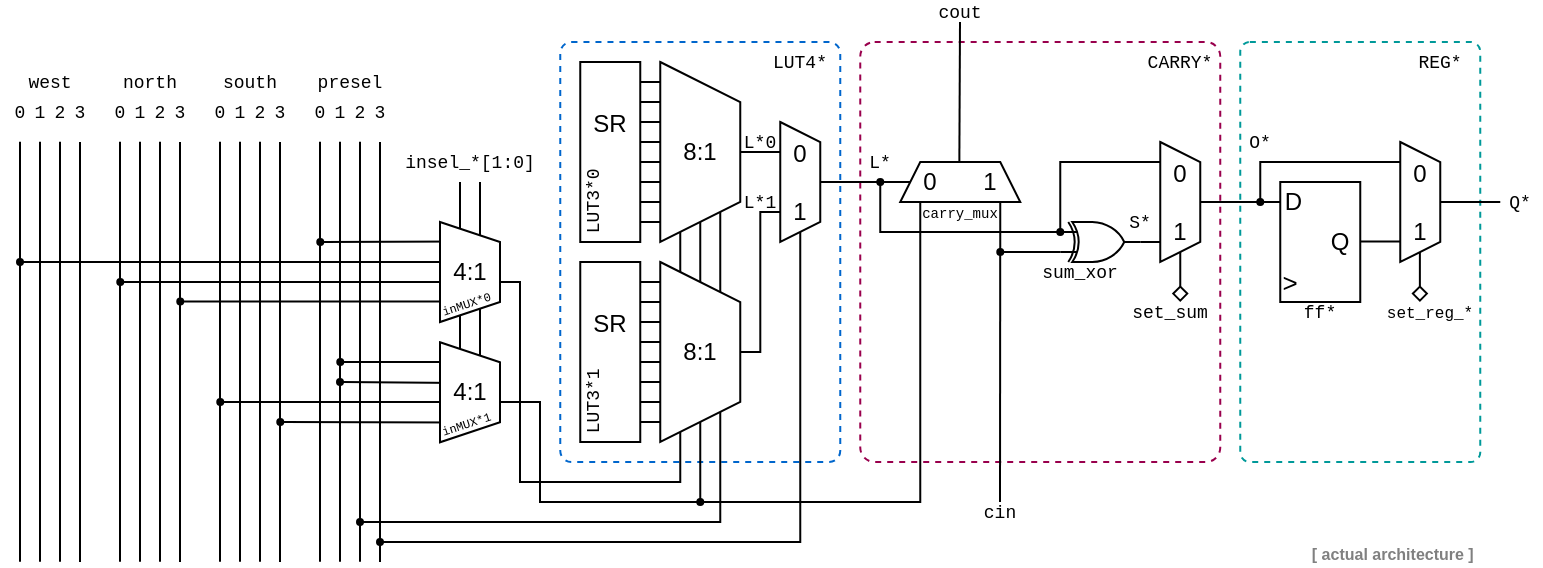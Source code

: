 <mxfile version="20.6.2" type="device"><diagram id="y6HwkB3Be5a8z1eGRL8E" name="Page-1"><mxGraphModel dx="302" dy="199" grid="1" gridSize="10" guides="1" tooltips="1" connect="1" arrows="1" fold="1" page="1" pageScale="1" pageWidth="827" pageHeight="1169" math="0" shadow="0"><root><mxCell id="0"/><mxCell id="1" parent="0"/><mxCell id="CYEzTv4vP5cO9jNGi5e9-3" value="" style="rounded=1;whiteSpace=wrap;html=1;fontFamily=Courier New;fontSize=13;dashed=1;fillColor=none;arcSize=4;fontColor=#333333;strokeColor=#99004D;" parent="1" vertex="1"><mxGeometry x="470.13" y="40" width="180" height="210" as="geometry"/></mxCell><mxCell id="CYEzTv4vP5cO9jNGi5e9-99" value="" style="endArrow=none;html=1;rounded=0;" parent="1" edge="1"><mxGeometry width="50" height="50" relative="1" as="geometry"><mxPoint x="520" y="30" as="sourcePoint"/><mxPoint x="519.63" y="110" as="targetPoint"/><Array as="points"/></mxGeometry></mxCell><mxCell id="CYEzTv4vP5cO9jNGi5e9-1" value="" style="rounded=1;whiteSpace=wrap;html=1;fontFamily=Courier New;fontSize=13;dashed=1;fillColor=none;arcSize=4;fontColor=#333333;strokeColor=#009999;" parent="1" vertex="1"><mxGeometry x="660.13" y="40" width="120" height="210" as="geometry"/></mxCell><mxCell id="CYEzTv4vP5cO9jNGi5e9-2" value="" style="rounded=1;whiteSpace=wrap;html=1;fontFamily=Courier New;fontSize=13;dashed=1;fillColor=none;arcSize=4;fontColor=#333333;strokeColor=#0066CC;" parent="1" vertex="1"><mxGeometry x="320.13" y="40" width="140" height="210" as="geometry"/></mxCell><mxCell id="CYEzTv4vP5cO9jNGi5e9-4" value="" style="endArrow=none;html=1;rounded=0;" parent="1" edge="1"><mxGeometry width="50" height="50" relative="1" as="geometry"><mxPoint x="310.13" y="290" as="sourcePoint"/><mxPoint x="440.13" y="120" as="targetPoint"/><Array as="points"><mxPoint x="440.13" y="290"/></Array></mxGeometry></mxCell><mxCell id="CYEzTv4vP5cO9jNGi5e9-5" value="" style="verticalLabelPosition=bottom;shadow=0;dashed=0;align=center;html=1;verticalAlign=top;shape=mxgraph.electrical.logic_gates.logic_gate;operation=xor;" parent="1" vertex="1"><mxGeometry x="570.13" y="130" width="40" height="20" as="geometry"/></mxCell><mxCell id="CYEzTv4vP5cO9jNGi5e9-6" value="SR&lt;br&gt;&lt;br&gt;&amp;nbsp;" style="rounded=0;whiteSpace=wrap;html=1;" parent="1" vertex="1"><mxGeometry x="330.13" y="50" width="30" height="90" as="geometry"/></mxCell><mxCell id="CYEzTv4vP5cO9jNGi5e9-7" value="" style="endArrow=none;html=1;rounded=0;" parent="1" edge="1"><mxGeometry width="50" height="50" relative="1" as="geometry"><mxPoint x="360.13" y="60" as="sourcePoint"/><mxPoint x="370.13" y="60" as="targetPoint"/></mxGeometry></mxCell><mxCell id="CYEzTv4vP5cO9jNGi5e9-8" value="" style="endArrow=none;html=1;rounded=0;" parent="1" edge="1"><mxGeometry width="50" height="50" relative="1" as="geometry"><mxPoint x="360.13" y="70" as="sourcePoint"/><mxPoint x="370.13" y="70" as="targetPoint"/></mxGeometry></mxCell><mxCell id="CYEzTv4vP5cO9jNGi5e9-9" value="" style="endArrow=none;html=1;rounded=0;" parent="1" edge="1"><mxGeometry width="50" height="50" relative="1" as="geometry"><mxPoint x="360.13" y="80" as="sourcePoint"/><mxPoint x="370.13" y="80" as="targetPoint"/></mxGeometry></mxCell><mxCell id="CYEzTv4vP5cO9jNGi5e9-10" value="" style="endArrow=none;html=1;rounded=0;" parent="1" edge="1"><mxGeometry width="50" height="50" relative="1" as="geometry"><mxPoint x="360.13" y="90" as="sourcePoint"/><mxPoint x="370.13" y="90" as="targetPoint"/></mxGeometry></mxCell><mxCell id="CYEzTv4vP5cO9jNGi5e9-11" value="" style="endArrow=none;html=1;rounded=0;" parent="1" edge="1"><mxGeometry width="50" height="50" relative="1" as="geometry"><mxPoint x="360.13" y="60" as="sourcePoint"/><mxPoint x="370.13" y="60" as="targetPoint"/><Array as="points"><mxPoint x="370.13" y="60"/></Array></mxGeometry></mxCell><mxCell id="CYEzTv4vP5cO9jNGi5e9-12" value="" style="endArrow=none;html=1;rounded=0;" parent="1" edge="1"><mxGeometry width="50" height="50" relative="1" as="geometry"><mxPoint x="360.13" y="100" as="sourcePoint"/><mxPoint x="370.13" y="100" as="targetPoint"/></mxGeometry></mxCell><mxCell id="CYEzTv4vP5cO9jNGi5e9-13" value="" style="endArrow=none;html=1;rounded=0;" parent="1" edge="1"><mxGeometry width="50" height="50" relative="1" as="geometry"><mxPoint x="360.13" y="110" as="sourcePoint"/><mxPoint x="370.13" y="110" as="targetPoint"/></mxGeometry></mxCell><mxCell id="CYEzTv4vP5cO9jNGi5e9-14" value="" style="endArrow=none;html=1;rounded=0;" parent="1" edge="1"><mxGeometry width="50" height="50" relative="1" as="geometry"><mxPoint x="360.13" y="120" as="sourcePoint"/><mxPoint x="370.13" y="120" as="targetPoint"/></mxGeometry></mxCell><mxCell id="CYEzTv4vP5cO9jNGi5e9-15" value="" style="endArrow=none;html=1;rounded=0;" parent="1" edge="1"><mxGeometry width="50" height="50" relative="1" as="geometry"><mxPoint x="360.13" y="130" as="sourcePoint"/><mxPoint x="370.13" y="130" as="targetPoint"/></mxGeometry></mxCell><mxCell id="CYEzTv4vP5cO9jNGi5e9-16" value="" style="endArrow=none;html=1;rounded=0;" parent="1" edge="1"><mxGeometry width="50" height="50" relative="1" as="geometry"><mxPoint x="360.13" y="100" as="sourcePoint"/><mxPoint x="370.13" y="100" as="targetPoint"/><Array as="points"><mxPoint x="370.13" y="100"/></Array></mxGeometry></mxCell><mxCell id="CYEzTv4vP5cO9jNGi5e9-17" value="" style="endArrow=none;html=1;rounded=0;" parent="1" edge="1"><mxGeometry width="50" height="50" relative="1" as="geometry"><mxPoint x="750.13" y="120" as="sourcePoint"/><mxPoint x="790.13" y="120" as="targetPoint"/><Array as="points"/></mxGeometry></mxCell><mxCell id="CYEzTv4vP5cO9jNGi5e9-18" value="" style="endArrow=none;html=1;rounded=0;" parent="1" edge="1"><mxGeometry width="50" height="50" relative="1" as="geometry"><mxPoint x="310.13" y="260" as="sourcePoint"/><mxPoint x="380.13" y="110" as="targetPoint"/><Array as="points"><mxPoint x="380.13" y="260"/></Array></mxGeometry></mxCell><mxCell id="CYEzTv4vP5cO9jNGi5e9-19" value="" style="endArrow=none;html=1;rounded=0;" parent="1" edge="1"><mxGeometry width="50" height="50" relative="1" as="geometry"><mxPoint x="310.13" y="270" as="sourcePoint"/><mxPoint x="390.13" y="110" as="targetPoint"/><Array as="points"><mxPoint x="390.13" y="270"/></Array></mxGeometry></mxCell><mxCell id="CYEzTv4vP5cO9jNGi5e9-20" value="" style="endArrow=none;html=1;rounded=0;" parent="1" edge="1"><mxGeometry width="50" height="50" relative="1" as="geometry"><mxPoint x="310.13" y="280" as="sourcePoint"/><mxPoint x="400.13" y="110" as="targetPoint"/><Array as="points"><mxPoint x="400.13" y="280"/></Array></mxGeometry></mxCell><mxCell id="CYEzTv4vP5cO9jNGi5e9-21" style="edgeStyle=orthogonalEdgeStyle;rounded=0;orthogonalLoop=1;jettySize=auto;html=1;exitX=0.5;exitY=0;exitDx=0;exitDy=0;entryX=0.25;entryY=1;entryDx=0;entryDy=0;fontSize=9;endArrow=none;endFill=0;" parent="1" source="CYEzTv4vP5cO9jNGi5e9-22" target="CYEzTv4vP5cO9jNGi5e9-37" edge="1"><mxGeometry relative="1" as="geometry"/></mxCell><mxCell id="CYEzTv4vP5cO9jNGi5e9-22" value="8:1" style="shape=trapezoid;perimeter=trapezoidPerimeter;whiteSpace=wrap;html=1;fixedSize=1;direction=south;size=20;" parent="1" vertex="1"><mxGeometry x="370.13" y="50" width="40" height="90" as="geometry"/></mxCell><mxCell id="CYEzTv4vP5cO9jNGi5e9-23" value="SR&lt;br&gt;&lt;br&gt;&amp;nbsp;" style="rounded=0;whiteSpace=wrap;html=1;" parent="1" vertex="1"><mxGeometry x="330.13" y="150" width="30" height="90" as="geometry"/></mxCell><mxCell id="CYEzTv4vP5cO9jNGi5e9-24" value="" style="endArrow=none;html=1;rounded=0;" parent="1" edge="1"><mxGeometry width="50" height="50" relative="1" as="geometry"><mxPoint x="360.13" y="160" as="sourcePoint"/><mxPoint x="370.13" y="160" as="targetPoint"/></mxGeometry></mxCell><mxCell id="CYEzTv4vP5cO9jNGi5e9-25" value="" style="endArrow=none;html=1;rounded=0;" parent="1" edge="1"><mxGeometry width="50" height="50" relative="1" as="geometry"><mxPoint x="360.13" y="170" as="sourcePoint"/><mxPoint x="370.13" y="170" as="targetPoint"/></mxGeometry></mxCell><mxCell id="CYEzTv4vP5cO9jNGi5e9-26" value="" style="endArrow=none;html=1;rounded=0;" parent="1" edge="1"><mxGeometry width="50" height="50" relative="1" as="geometry"><mxPoint x="360.13" y="180" as="sourcePoint"/><mxPoint x="370.13" y="180" as="targetPoint"/></mxGeometry></mxCell><mxCell id="CYEzTv4vP5cO9jNGi5e9-27" value="" style="endArrow=none;html=1;rounded=0;" parent="1" edge="1"><mxGeometry width="50" height="50" relative="1" as="geometry"><mxPoint x="360.13" y="190" as="sourcePoint"/><mxPoint x="370.13" y="190" as="targetPoint"/></mxGeometry></mxCell><mxCell id="CYEzTv4vP5cO9jNGi5e9-28" value="" style="endArrow=none;html=1;rounded=0;" parent="1" edge="1"><mxGeometry width="50" height="50" relative="1" as="geometry"><mxPoint x="360.13" y="160" as="sourcePoint"/><mxPoint x="370.13" y="160" as="targetPoint"/><Array as="points"><mxPoint x="370.13" y="160"/></Array></mxGeometry></mxCell><mxCell id="CYEzTv4vP5cO9jNGi5e9-29" value="" style="endArrow=none;html=1;rounded=0;" parent="1" edge="1"><mxGeometry width="50" height="50" relative="1" as="geometry"><mxPoint x="360.13" y="200" as="sourcePoint"/><mxPoint x="370.13" y="200" as="targetPoint"/></mxGeometry></mxCell><mxCell id="CYEzTv4vP5cO9jNGi5e9-30" value="" style="endArrow=none;html=1;rounded=0;" parent="1" edge="1"><mxGeometry width="50" height="50" relative="1" as="geometry"><mxPoint x="360.13" y="210" as="sourcePoint"/><mxPoint x="370.13" y="210" as="targetPoint"/></mxGeometry></mxCell><mxCell id="CYEzTv4vP5cO9jNGi5e9-31" value="" style="endArrow=none;html=1;rounded=0;" parent="1" edge="1"><mxGeometry width="50" height="50" relative="1" as="geometry"><mxPoint x="360.13" y="220" as="sourcePoint"/><mxPoint x="370.13" y="220" as="targetPoint"/></mxGeometry></mxCell><mxCell id="CYEzTv4vP5cO9jNGi5e9-32" value="" style="endArrow=none;html=1;rounded=0;" parent="1" edge="1"><mxGeometry width="50" height="50" relative="1" as="geometry"><mxPoint x="360.13" y="230" as="sourcePoint"/><mxPoint x="370.13" y="230" as="targetPoint"/></mxGeometry></mxCell><mxCell id="CYEzTv4vP5cO9jNGi5e9-33" value="" style="endArrow=none;html=1;rounded=0;" parent="1" edge="1"><mxGeometry width="50" height="50" relative="1" as="geometry"><mxPoint x="360.13" y="200" as="sourcePoint"/><mxPoint x="370.13" y="200" as="targetPoint"/><Array as="points"><mxPoint x="370.13" y="200"/></Array></mxGeometry></mxCell><mxCell id="CYEzTv4vP5cO9jNGi5e9-34" style="edgeStyle=orthogonalEdgeStyle;rounded=0;orthogonalLoop=1;jettySize=auto;html=1;exitX=0.5;exitY=0;exitDx=0;exitDy=0;entryX=0.75;entryY=1;entryDx=0;entryDy=0;fontSize=9;endArrow=none;endFill=0;" parent="1" source="CYEzTv4vP5cO9jNGi5e9-35" target="CYEzTv4vP5cO9jNGi5e9-37" edge="1"><mxGeometry relative="1" as="geometry"><Array as="points"><mxPoint x="420.13" y="195"/><mxPoint x="420.13" y="125"/></Array></mxGeometry></mxCell><mxCell id="CYEzTv4vP5cO9jNGi5e9-35" value="8:1" style="shape=trapezoid;perimeter=trapezoidPerimeter;whiteSpace=wrap;html=1;fixedSize=1;direction=south;size=20;" parent="1" vertex="1"><mxGeometry x="370.13" y="150" width="40" height="90" as="geometry"/></mxCell><mxCell id="CYEzTv4vP5cO9jNGi5e9-36" style="edgeStyle=orthogonalEdgeStyle;rounded=0;orthogonalLoop=1;jettySize=auto;html=1;exitX=0.5;exitY=0;exitDx=0;exitDy=0;entryX=0;entryY=0.5;entryDx=0;entryDy=0;fontSize=9;startArrow=none;startFill=0;endArrow=none;endFill=0;startSize=3;endSize=4;" parent="1" source="CYEzTv4vP5cO9jNGi5e9-37" target="CYEzTv4vP5cO9jNGi5e9-40" edge="1"><mxGeometry relative="1" as="geometry"/></mxCell><mxCell id="CYEzTv4vP5cO9jNGi5e9-37" value="0&lt;br&gt;&lt;br&gt;1" style="shape=trapezoid;perimeter=trapezoidPerimeter;whiteSpace=wrap;html=1;fixedSize=1;size=10;direction=south;" parent="1" vertex="1"><mxGeometry x="430.13" y="80" width="20" height="60" as="geometry"/></mxCell><mxCell id="CYEzTv4vP5cO9jNGi5e9-39" value="" style="endArrow=none;html=1;rounded=0;startArrow=oval;startFill=1;endSize=4;startSize=3;" parent="1" edge="1"><mxGeometry width="50" height="50" relative="1" as="geometry"><mxPoint x="390.13" y="270" as="sourcePoint"/><mxPoint x="500.13" y="110" as="targetPoint"/><Array as="points"><mxPoint x="500.13" y="270"/></Array></mxGeometry></mxCell><mxCell id="CYEzTv4vP5cO9jNGi5e9-40" value="0&amp;nbsp; &amp;nbsp; &amp;nbsp; &amp;nbsp;1" style="shape=trapezoid;perimeter=trapezoidPerimeter;whiteSpace=wrap;html=1;fixedSize=1;size=10;" parent="1" vertex="1"><mxGeometry x="490.13" y="100" width="60" height="20" as="geometry"/></mxCell><mxCell id="CYEzTv4vP5cO9jNGi5e9-41" value="" style="endArrow=none;html=1;rounded=0;" parent="1" edge="1"><mxGeometry width="50" height="50" relative="1" as="geometry"><mxPoint x="540.13" y="120" as="sourcePoint"/><mxPoint x="540" y="270" as="targetPoint"/><Array as="points"/></mxGeometry></mxCell><mxCell id="CYEzTv4vP5cO9jNGi5e9-42" value="" style="endArrow=oval;html=1;rounded=0;exitX=0;exitY=0.75;exitDx=0;exitDy=0;exitPerimeter=0;endFill=1;endSize=3;startSize=3;" parent="1" source="CYEzTv4vP5cO9jNGi5e9-5" edge="1"><mxGeometry width="50" height="50" relative="1" as="geometry"><mxPoint x="570.13" y="160" as="sourcePoint"/><mxPoint x="540.13" y="145" as="targetPoint"/><Array as="points"/></mxGeometry></mxCell><mxCell id="CYEzTv4vP5cO9jNGi5e9-43" value="" style="endArrow=oval;html=1;rounded=0;exitX=0;exitY=0.25;exitDx=0;exitDy=0;exitPerimeter=0;endFill=1;endSize=3;startSize=3;" parent="1" source="CYEzTv4vP5cO9jNGi5e9-5" edge="1"><mxGeometry width="50" height="50" relative="1" as="geometry"><mxPoint x="503.13" y="150" as="sourcePoint"/><mxPoint x="480.13" y="110" as="targetPoint"/><Array as="points"><mxPoint x="480.13" y="135"/></Array></mxGeometry></mxCell><mxCell id="CYEzTv4vP5cO9jNGi5e9-44" style="edgeStyle=orthogonalEdgeStyle;rounded=0;orthogonalLoop=1;jettySize=auto;html=1;exitX=0.5;exitY=0;exitDx=0;exitDy=0;entryX=0;entryY=0.5;entryDx=0;entryDy=0;fontSize=13;startArrow=none;startFill=0;endArrow=none;endFill=0;startSize=3;endSize=3;" parent="1" source="CYEzTv4vP5cO9jNGi5e9-55" target="CYEzTv4vP5cO9jNGi5e9-49" edge="1"><mxGeometry relative="1" as="geometry"/></mxCell><mxCell id="CYEzTv4vP5cO9jNGi5e9-45" value="" style="endArrow=none;html=1;rounded=0;" parent="1" edge="1"><mxGeometry width="50" height="50" relative="1" as="geometry"><mxPoint x="610.13" y="140" as="sourcePoint"/><mxPoint x="630.13" y="140" as="targetPoint"/><Array as="points"/></mxGeometry></mxCell><mxCell id="CYEzTv4vP5cO9jNGi5e9-46" value="" style="endArrow=oval;html=1;rounded=0;endFill=1;endSize=3;startSize=3;entryX=0;entryY=0.25;entryDx=0;entryDy=0;entryPerimeter=0;" parent="1" target="CYEzTv4vP5cO9jNGi5e9-5" edge="1"><mxGeometry width="50" height="50" relative="1" as="geometry"><mxPoint x="630.13" y="100" as="sourcePoint"/><mxPoint x="550.13" y="155" as="targetPoint"/><Array as="points"><mxPoint x="570.13" y="100"/></Array></mxGeometry></mxCell><mxCell id="CYEzTv4vP5cO9jNGi5e9-47" value="" style="group" parent="1" vertex="1" connectable="0"><mxGeometry x="680.13" y="110" width="40" height="60" as="geometry"/></mxCell><mxCell id="CYEzTv4vP5cO9jNGi5e9-48" value="" style="rounded=0;whiteSpace=wrap;html=1;fontSize=9;" parent="CYEzTv4vP5cO9jNGi5e9-47" vertex="1"><mxGeometry width="40" height="60" as="geometry"/></mxCell><mxCell id="CYEzTv4vP5cO9jNGi5e9-49" value="&lt;font style=&quot;font-size: 12px;&quot;&gt;&amp;nbsp;D&lt;/font&gt;" style="text;html=1;strokeColor=none;fillColor=none;align=center;verticalAlign=middle;whiteSpace=wrap;rounded=0;fontSize=9;" parent="CYEzTv4vP5cO9jNGi5e9-47" vertex="1"><mxGeometry width="10" height="20" as="geometry"/></mxCell><mxCell id="CYEzTv4vP5cO9jNGi5e9-50" value="&lt;font style=&quot;font-size: 12px;&quot;&gt;Q&amp;nbsp;&lt;/font&gt;" style="text;html=1;strokeColor=none;fillColor=none;align=right;verticalAlign=middle;whiteSpace=wrap;rounded=0;fontSize=9;" parent="CYEzTv4vP5cO9jNGi5e9-47" vertex="1"><mxGeometry x="30" y="20" width="10" height="20" as="geometry"/></mxCell><mxCell id="CYEzTv4vP5cO9jNGi5e9-51" value="&lt;font style=&quot;font-size: 13px;&quot;&gt;&amp;gt;&lt;/font&gt;" style="text;html=1;strokeColor=none;fillColor=none;align=center;verticalAlign=middle;whiteSpace=wrap;rounded=0;fontSize=9;" parent="CYEzTv4vP5cO9jNGi5e9-47" vertex="1"><mxGeometry y="40" width="10" height="20" as="geometry"/></mxCell><mxCell id="CYEzTv4vP5cO9jNGi5e9-52" value="" style="endArrow=oval;html=1;rounded=0;endFill=1;endSize=3;startSize=3;entryX=0;entryY=0.25;entryDx=0;entryDy=0;entryPerimeter=0;" parent="1" edge="1"><mxGeometry width="50" height="50" relative="1" as="geometry"><mxPoint x="740.13" y="100" as="sourcePoint"/><mxPoint x="670.13" y="120" as="targetPoint"/><Array as="points"><mxPoint x="670.13" y="100"/></Array></mxGeometry></mxCell><mxCell id="CYEzTv4vP5cO9jNGi5e9-53" value="" style="endArrow=none;html=1;rounded=0;endFill=0;endSize=3;startSize=3;" parent="1" edge="1"><mxGeometry width="50" height="50" relative="1" as="geometry"><mxPoint x="740.13" y="139.76" as="sourcePoint"/><mxPoint x="720.13" y="139.76" as="targetPoint"/><Array as="points"/></mxGeometry></mxCell><mxCell id="CYEzTv4vP5cO9jNGi5e9-54" value="0&lt;br&gt;&lt;br&gt;1" style="shape=trapezoid;perimeter=trapezoidPerimeter;whiteSpace=wrap;html=1;fixedSize=1;size=10;direction=south;" parent="1" vertex="1"><mxGeometry x="740.13" y="90" width="20" height="60" as="geometry"/></mxCell><mxCell id="CYEzTv4vP5cO9jNGi5e9-55" value="0&lt;br&gt;&lt;br&gt;1" style="shape=trapezoid;perimeter=trapezoidPerimeter;whiteSpace=wrap;html=1;fixedSize=1;size=10;direction=south;" parent="1" vertex="1"><mxGeometry x="620.13" y="90" width="20" height="60" as="geometry"/></mxCell><mxCell id="CYEzTv4vP5cO9jNGi5e9-56" value="&lt;font face=&quot;Courier New&quot;&gt;Q*&lt;/font&gt;" style="text;html=1;strokeColor=none;fillColor=none;align=center;verticalAlign=middle;whiteSpace=wrap;rounded=0;fontSize=9;" parent="1" vertex="1"><mxGeometry x="790.13" y="110" width="20" height="20" as="geometry"/></mxCell><mxCell id="CYEzTv4vP5cO9jNGi5e9-60" value="&lt;font face=&quot;Courier New&quot;&gt;cin&lt;/font&gt;" style="text;html=1;strokeColor=none;fillColor=none;align=center;verticalAlign=middle;whiteSpace=wrap;rounded=0;fontSize=9;" parent="1" vertex="1"><mxGeometry x="530.13" y="270" width="20" height="10" as="geometry"/></mxCell><mxCell id="CYEzTv4vP5cO9jNGi5e9-61" value="" style="endArrow=diamond;html=1;rounded=0;endFill=0;endSize=6;startSize=3;exitX=1;exitY=0.5;exitDx=0;exitDy=0;" parent="1" source="CYEzTv4vP5cO9jNGi5e9-55" edge="1"><mxGeometry width="50" height="50" relative="1" as="geometry"><mxPoint x="640.13" y="215" as="sourcePoint"/><mxPoint x="630.13" y="170" as="targetPoint"/><Array as="points"/></mxGeometry></mxCell><mxCell id="CYEzTv4vP5cO9jNGi5e9-62" value="" style="endArrow=diamond;html=1;rounded=0;endFill=0;endSize=6;startSize=3;exitX=1;exitY=0.5;exitDx=0;exitDy=0;" parent="1" edge="1"><mxGeometry width="50" height="50" relative="1" as="geometry"><mxPoint x="749.94" y="145" as="sourcePoint"/><mxPoint x="749.94" y="170" as="targetPoint"/><Array as="points"><mxPoint x="749.94" y="170"/></Array></mxGeometry></mxCell><mxCell id="CYEzTv4vP5cO9jNGi5e9-63" value="&lt;font style=&quot;font-size: 8px;&quot; face=&quot;Courier New&quot;&gt;set_reg_*&lt;/font&gt;" style="text;html=1;strokeColor=none;fillColor=none;align=center;verticalAlign=middle;whiteSpace=wrap;rounded=0;fontSize=9;" parent="1" vertex="1"><mxGeometry x="730.13" y="170" width="50" height="10" as="geometry"/></mxCell><mxCell id="CYEzTv4vP5cO9jNGi5e9-64" value="&lt;font face=&quot;Courier New&quot;&gt;LUT4*&lt;/font&gt;" style="text;html=1;strokeColor=none;fillColor=none;align=center;verticalAlign=middle;whiteSpace=wrap;rounded=0;fontSize=9;" parent="1" vertex="1"><mxGeometry x="420.13" y="40" width="40" height="20" as="geometry"/></mxCell><mxCell id="CYEzTv4vP5cO9jNGi5e9-65" value="&lt;font face=&quot;Courier New&quot;&gt;CARRY*&lt;/font&gt;" style="text;html=1;strokeColor=none;fillColor=none;align=center;verticalAlign=middle;whiteSpace=wrap;rounded=0;fontSize=9;" parent="1" vertex="1"><mxGeometry x="610.13" y="40" width="40" height="20" as="geometry"/></mxCell><mxCell id="CYEzTv4vP5cO9jNGi5e9-66" value="&lt;font face=&quot;Courier New&quot;&gt;REG*&lt;/font&gt;" style="text;html=1;strokeColor=none;fillColor=none;align=center;verticalAlign=middle;whiteSpace=wrap;rounded=0;fontSize=9;" parent="1" vertex="1"><mxGeometry x="740.13" y="40" width="40" height="20" as="geometry"/></mxCell><mxCell id="CYEzTv4vP5cO9jNGi5e9-67" value="&lt;font style=&quot;font-size: 7px;&quot; face=&quot;Courier New&quot;&gt;carry_mux&lt;/font&gt;" style="text;html=1;strokeColor=none;fillColor=none;align=center;verticalAlign=middle;whiteSpace=wrap;rounded=0;fontSize=9;" parent="1" vertex="1"><mxGeometry x="500.13" y="120" width="40" height="10" as="geometry"/></mxCell><mxCell id="CYEzTv4vP5cO9jNGi5e9-68" value="&lt;font face=&quot;Courier New&quot;&gt;sum_xor&lt;/font&gt;" style="text;html=1;strokeColor=none;fillColor=none;align=center;verticalAlign=middle;whiteSpace=wrap;rounded=0;fontSize=9;" parent="1" vertex="1"><mxGeometry x="560.13" y="150" width="40" height="10" as="geometry"/></mxCell><mxCell id="CYEzTv4vP5cO9jNGi5e9-69" value="&lt;font face=&quot;Courier New&quot;&gt;ff*&lt;/font&gt;" style="text;html=1;strokeColor=none;fillColor=none;align=center;verticalAlign=middle;whiteSpace=wrap;rounded=0;fontSize=9;" parent="1" vertex="1"><mxGeometry x="680.13" y="170" width="40" height="10" as="geometry"/></mxCell><mxCell id="CYEzTv4vP5cO9jNGi5e9-70" value="" style="endArrow=none;html=1;rounded=0;" parent="1" edge="1"><mxGeometry width="50" height="50" relative="1" as="geometry"><mxPoint x="280" y="220" as="sourcePoint"/><mxPoint x="320.13" y="270" as="targetPoint"/><Array as="points"><mxPoint x="310" y="220"/><mxPoint x="310" y="270"/></Array></mxGeometry></mxCell><mxCell id="CYEzTv4vP5cO9jNGi5e9-71" value="" style="endArrow=none;html=1;rounded=0;" parent="1" edge="1"><mxGeometry width="50" height="50" relative="1" as="geometry"><mxPoint x="280" y="160" as="sourcePoint"/><mxPoint x="320.13" y="260" as="targetPoint"/><Array as="points"><mxPoint x="300" y="160"/><mxPoint x="300" y="260"/></Array></mxGeometry></mxCell><mxCell id="CYEzTv4vP5cO9jNGi5e9-72" value="" style="endArrow=none;html=1;rounded=0;" parent="1" edge="1"><mxGeometry width="50" height="50" relative="1" as="geometry"><mxPoint x="270" y="210" as="sourcePoint"/><mxPoint x="270" y="110" as="targetPoint"/><Array as="points"/></mxGeometry></mxCell><mxCell id="CYEzTv4vP5cO9jNGi5e9-73" value="" style="endArrow=none;html=1;rounded=0;" parent="1" edge="1"><mxGeometry width="50" height="50" relative="1" as="geometry"><mxPoint x="280" y="200" as="sourcePoint"/><mxPoint x="280" y="110" as="targetPoint"/><Array as="points"/></mxGeometry></mxCell><mxCell id="CYEzTv4vP5cO9jNGi5e9-74" value="" style="endArrow=oval;html=1;rounded=0;endFill=1;endSize=3;startSize=3;" parent="1" edge="1"><mxGeometry width="50" height="50" relative="1" as="geometry"><mxPoint x="320.13" y="290" as="sourcePoint"/><mxPoint x="230" y="290" as="targetPoint"/><Array as="points"/></mxGeometry></mxCell><mxCell id="CYEzTv4vP5cO9jNGi5e9-75" value="" style="endArrow=oval;html=1;rounded=0;endFill=1;endSize=3;startSize=3;" parent="1" edge="1"><mxGeometry width="50" height="50" relative="1" as="geometry"><mxPoint x="320.13" y="280" as="sourcePoint"/><mxPoint x="220" y="280" as="targetPoint"/><Array as="points"/></mxGeometry></mxCell><mxCell id="CYEzTv4vP5cO9jNGi5e9-76" value="" style="endArrow=oval;html=1;rounded=0;endFill=1;endSize=3;startSize=3;" parent="1" edge="1"><mxGeometry width="50" height="50" relative="1" as="geometry"><mxPoint x="270.13" y="160" as="sourcePoint"/><mxPoint x="100.13" y="160" as="targetPoint"/><Array as="points"/></mxGeometry></mxCell><mxCell id="CYEzTv4vP5cO9jNGi5e9-77" value="" style="endArrow=oval;html=1;rounded=0;endFill=1;endSize=3;startSize=3;" parent="1" edge="1"><mxGeometry width="50" height="50" relative="1" as="geometry"><mxPoint x="270.13" y="230.23" as="sourcePoint"/><mxPoint x="180.13" y="230" as="targetPoint"/><Array as="points"/></mxGeometry></mxCell><mxCell id="CYEzTv4vP5cO9jNGi5e9-78" value="" style="endArrow=oval;html=1;rounded=0;endFill=1;endSize=3;startSize=3;" parent="1" edge="1"><mxGeometry width="50" height="50" relative="1" as="geometry"><mxPoint x="270.13" y="169.8" as="sourcePoint"/><mxPoint x="130.13" y="169.8" as="targetPoint"/><Array as="points"/></mxGeometry></mxCell><mxCell id="CYEzTv4vP5cO9jNGi5e9-79" value="" style="endArrow=oval;html=1;rounded=0;endFill=1;endSize=3;startSize=3;" parent="1" edge="1"><mxGeometry width="50" height="50" relative="1" as="geometry"><mxPoint x="270.13" y="220" as="sourcePoint"/><mxPoint x="150.13" y="220" as="targetPoint"/><Array as="points"/></mxGeometry></mxCell><mxCell id="CYEzTv4vP5cO9jNGi5e9-80" value="" style="endArrow=oval;html=1;rounded=0;endFill=1;endSize=3;startSize=3;" parent="1" edge="1"><mxGeometry width="50" height="50" relative="1" as="geometry"><mxPoint x="270.13" y="139.75" as="sourcePoint"/><mxPoint x="200.13" y="140" as="targetPoint"/><Array as="points"/></mxGeometry></mxCell><mxCell id="CYEzTv4vP5cO9jNGi5e9-81" value="" style="endArrow=oval;html=1;rounded=0;endFill=1;endSize=3;startSize=3;" parent="1" edge="1"><mxGeometry width="50" height="50" relative="1" as="geometry"><mxPoint x="270.13" y="200" as="sourcePoint"/><mxPoint x="210.13" y="200" as="targetPoint"/><Array as="points"/></mxGeometry></mxCell><mxCell id="CYEzTv4vP5cO9jNGi5e9-82" value="&lt;font face=&quot;Courier New&quot;&gt;cout&lt;/font&gt;" style="text;html=1;strokeColor=none;fillColor=none;align=center;verticalAlign=middle;whiteSpace=wrap;rounded=0;fontSize=9;" parent="1" vertex="1"><mxGeometry x="510.13" y="20" width="20" height="10" as="geometry"/></mxCell><mxCell id="CYEzTv4vP5cO9jNGi5e9-83" value="&lt;font face=&quot;Courier New&quot;&gt;L*&lt;/font&gt;" style="text;html=1;strokeColor=none;fillColor=none;align=center;verticalAlign=middle;whiteSpace=wrap;rounded=0;fontSize=9;" parent="1" vertex="1"><mxGeometry x="470.13" y="90" width="20" height="20" as="geometry"/></mxCell><mxCell id="CYEzTv4vP5cO9jNGi5e9-84" value="&lt;font face=&quot;Courier New&quot;&gt;S*&lt;/font&gt;" style="text;html=1;strokeColor=none;fillColor=none;align=center;verticalAlign=middle;whiteSpace=wrap;rounded=0;fontSize=9;" parent="1" vertex="1"><mxGeometry x="600.13" y="120" width="20" height="20" as="geometry"/></mxCell><mxCell id="CYEzTv4vP5cO9jNGi5e9-85" value="&lt;font face=&quot;Courier New&quot;&gt;set_sum&lt;/font&gt;" style="text;html=1;strokeColor=none;fillColor=none;align=center;verticalAlign=middle;whiteSpace=wrap;rounded=0;fontSize=9;" parent="1" vertex="1"><mxGeometry x="600.13" y="170" width="50" height="10" as="geometry"/></mxCell><mxCell id="CYEzTv4vP5cO9jNGi5e9-86" value="&lt;font face=&quot;Courier New&quot;&gt;insel_*[1:0]&lt;/font&gt;" style="text;html=1;strokeColor=none;fillColor=none;align=center;verticalAlign=middle;whiteSpace=wrap;rounded=0;fontSize=9;rotation=0;" parent="1" vertex="1"><mxGeometry x="240" y="89.9" width="70" height="20.1" as="geometry"/></mxCell><mxCell id="CYEzTv4vP5cO9jNGi5e9-87" value="&lt;font face=&quot;Courier New&quot;&gt;L*1&lt;/font&gt;" style="text;html=1;strokeColor=none;fillColor=none;align=center;verticalAlign=middle;whiteSpace=wrap;rounded=0;fontSize=9;" parent="1" vertex="1"><mxGeometry x="410.13" y="110" width="20" height="20" as="geometry"/></mxCell><mxCell id="CYEzTv4vP5cO9jNGi5e9-88" value="&lt;font face=&quot;Courier New&quot;&gt;L*0&lt;/font&gt;" style="text;html=1;strokeColor=none;fillColor=none;align=center;verticalAlign=middle;whiteSpace=wrap;rounded=0;fontSize=9;" parent="1" vertex="1"><mxGeometry x="410.13" y="80" width="20" height="20" as="geometry"/></mxCell><mxCell id="CYEzTv4vP5cO9jNGi5e9-89" value="" style="endArrow=oval;html=1;rounded=0;endFill=1;endSize=3;startSize=3;" parent="1" edge="1"><mxGeometry width="50" height="50" relative="1" as="geometry"><mxPoint x="270.13" y="210.5" as="sourcePoint"/><mxPoint x="210" y="210" as="targetPoint"/><Array as="points"/></mxGeometry></mxCell><mxCell id="CYEzTv4vP5cO9jNGi5e9-90" value="" style="endArrow=oval;html=1;rounded=0;endFill=1;endSize=3;startSize=3;" parent="1" edge="1"><mxGeometry width="50" height="50" relative="1" as="geometry"><mxPoint x="270" y="150" as="sourcePoint"/><mxPoint x="50.0" y="150" as="targetPoint"/><Array as="points"/></mxGeometry></mxCell><mxCell id="CYEzTv4vP5cO9jNGi5e9-91" value="&lt;font face=&quot;Courier New&quot;&gt;O*&lt;/font&gt;" style="text;html=1;strokeColor=none;fillColor=none;align=center;verticalAlign=middle;whiteSpace=wrap;rounded=0;fontSize=9;" parent="1" vertex="1"><mxGeometry x="660.13" y="80" width="20" height="20" as="geometry"/></mxCell><mxCell id="CYEzTv4vP5cO9jNGi5e9-92" value="&lt;font face=&quot;Courier New&quot;&gt;LUT3*0&lt;/font&gt;" style="text;html=1;strokeColor=none;fillColor=none;align=center;verticalAlign=middle;whiteSpace=wrap;rounded=0;fontSize=9;rotation=270;" parent="1" vertex="1"><mxGeometry x="312.53" y="110" width="47.6" height="20.14" as="geometry"/></mxCell><mxCell id="CYEzTv4vP5cO9jNGi5e9-93" value="&lt;font face=&quot;Courier New&quot;&gt;LUT3*1&lt;/font&gt;" style="text;html=1;strokeColor=none;fillColor=none;align=center;verticalAlign=middle;whiteSpace=wrap;rounded=0;fontSize=9;rotation=270;" parent="1" vertex="1"><mxGeometry x="312.53" y="210" width="47.6" height="20.14" as="geometry"/></mxCell><mxCell id="CYEzTv4vP5cO9jNGi5e9-94" value="4:1" style="shape=trapezoid;perimeter=trapezoidPerimeter;whiteSpace=wrap;html=1;fixedSize=1;direction=south;size=10;" parent="1" vertex="1"><mxGeometry x="260" y="130" width="30" height="50" as="geometry"/></mxCell><mxCell id="CYEzTv4vP5cO9jNGi5e9-95" value="4:1" style="shape=trapezoid;perimeter=trapezoidPerimeter;whiteSpace=wrap;html=1;fixedSize=1;direction=south;size=10;" parent="1" vertex="1"><mxGeometry x="260" y="190.14" width="30" height="50" as="geometry"/></mxCell><mxCell id="CYEzTv4vP5cO9jNGi5e9-96" value="&lt;font style=&quot;font-size: 6px;&quot; face=&quot;Courier New&quot;&gt;inMUX*1&lt;/font&gt;" style="text;html=1;strokeColor=none;fillColor=none;align=center;verticalAlign=middle;whiteSpace=wrap;rounded=0;fontSize=9;rotation=-18;" parent="1" vertex="1"><mxGeometry x="253.38" y="220.14" width="39.87" height="20" as="geometry"/></mxCell><mxCell id="CYEzTv4vP5cO9jNGi5e9-97" value="&lt;font style=&quot;font-size: 6px;&quot; face=&quot;Courier New&quot;&gt;inMUX*0&lt;/font&gt;" style="text;html=1;strokeColor=none;fillColor=none;align=center;verticalAlign=middle;whiteSpace=wrap;rounded=0;fontSize=9;rotation=-18;" parent="1" vertex="1"><mxGeometry x="253.38" y="160" width="39.87" height="20" as="geometry"/></mxCell><mxCell id="CYEzTv4vP5cO9jNGi5e9-100" value="" style="endArrow=none;html=1;rounded=0;" parent="1" edge="1"><mxGeometry width="50" height="50" relative="1" as="geometry"><mxPoint x="230" y="90" as="sourcePoint"/><mxPoint x="230" y="300" as="targetPoint"/><Array as="points"/></mxGeometry></mxCell><mxCell id="CYEzTv4vP5cO9jNGi5e9-101" value="" style="endArrow=none;html=1;rounded=0;" parent="1" edge="1"><mxGeometry width="50" height="50" relative="1" as="geometry"><mxPoint x="220" y="89.9" as="sourcePoint"/><mxPoint x="220" y="299.9" as="targetPoint"/><Array as="points"/></mxGeometry></mxCell><mxCell id="CYEzTv4vP5cO9jNGi5e9-102" value="" style="endArrow=none;html=1;rounded=0;" parent="1" edge="1"><mxGeometry width="50" height="50" relative="1" as="geometry"><mxPoint x="210" y="89.9" as="sourcePoint"/><mxPoint x="210" y="299.9" as="targetPoint"/><Array as="points"/></mxGeometry></mxCell><mxCell id="CYEzTv4vP5cO9jNGi5e9-103" value="" style="endArrow=none;html=1;rounded=0;" parent="1" edge="1"><mxGeometry width="50" height="50" relative="1" as="geometry"><mxPoint x="200" y="89.9" as="sourcePoint"/><mxPoint x="200" y="299.9" as="targetPoint"/><Array as="points"/></mxGeometry></mxCell><mxCell id="CYEzTv4vP5cO9jNGi5e9-104" value="" style="endArrow=none;html=1;rounded=0;" parent="1" edge="1"><mxGeometry width="50" height="50" relative="1" as="geometry"><mxPoint x="180" y="90" as="sourcePoint"/><mxPoint x="180" y="300" as="targetPoint"/><Array as="points"/></mxGeometry></mxCell><mxCell id="CYEzTv4vP5cO9jNGi5e9-105" value="" style="endArrow=none;html=1;rounded=0;" parent="1" edge="1"><mxGeometry width="50" height="50" relative="1" as="geometry"><mxPoint x="170" y="89.9" as="sourcePoint"/><mxPoint x="170" y="299.9" as="targetPoint"/><Array as="points"/></mxGeometry></mxCell><mxCell id="CYEzTv4vP5cO9jNGi5e9-106" value="" style="endArrow=none;html=1;rounded=0;" parent="1" edge="1"><mxGeometry width="50" height="50" relative="1" as="geometry"><mxPoint x="160" y="89.9" as="sourcePoint"/><mxPoint x="160" y="299.9" as="targetPoint"/><Array as="points"/></mxGeometry></mxCell><mxCell id="CYEzTv4vP5cO9jNGi5e9-107" value="" style="endArrow=none;html=1;rounded=0;" parent="1" edge="1"><mxGeometry width="50" height="50" relative="1" as="geometry"><mxPoint x="150" y="89.9" as="sourcePoint"/><mxPoint x="150" y="299.9" as="targetPoint"/><Array as="points"/></mxGeometry></mxCell><mxCell id="CYEzTv4vP5cO9jNGi5e9-108" value="" style="endArrow=none;html=1;rounded=0;" parent="1" edge="1"><mxGeometry width="50" height="50" relative="1" as="geometry"><mxPoint x="130" y="90" as="sourcePoint"/><mxPoint x="130" y="300" as="targetPoint"/><Array as="points"/></mxGeometry></mxCell><mxCell id="CYEzTv4vP5cO9jNGi5e9-109" value="" style="endArrow=none;html=1;rounded=0;" parent="1" edge="1"><mxGeometry width="50" height="50" relative="1" as="geometry"><mxPoint x="120" y="89.9" as="sourcePoint"/><mxPoint x="120" y="299.9" as="targetPoint"/><Array as="points"/></mxGeometry></mxCell><mxCell id="CYEzTv4vP5cO9jNGi5e9-110" value="" style="endArrow=none;html=1;rounded=0;" parent="1" edge="1"><mxGeometry width="50" height="50" relative="1" as="geometry"><mxPoint x="110" y="89.9" as="sourcePoint"/><mxPoint x="110" y="299.9" as="targetPoint"/><Array as="points"/></mxGeometry></mxCell><mxCell id="CYEzTv4vP5cO9jNGi5e9-111" value="" style="endArrow=none;html=1;rounded=0;" parent="1" edge="1"><mxGeometry width="50" height="50" relative="1" as="geometry"><mxPoint x="100" y="89.9" as="sourcePoint"/><mxPoint x="100" y="299.9" as="targetPoint"/><Array as="points"/></mxGeometry></mxCell><mxCell id="CYEzTv4vP5cO9jNGi5e9-112" value="" style="endArrow=none;html=1;rounded=0;" parent="1" edge="1"><mxGeometry width="50" height="50" relative="1" as="geometry"><mxPoint x="80" y="90" as="sourcePoint"/><mxPoint x="80" y="300" as="targetPoint"/><Array as="points"/></mxGeometry></mxCell><mxCell id="CYEzTv4vP5cO9jNGi5e9-113" value="" style="endArrow=none;html=1;rounded=0;" parent="1" edge="1"><mxGeometry width="50" height="50" relative="1" as="geometry"><mxPoint x="70" y="89.9" as="sourcePoint"/><mxPoint x="70" y="299.9" as="targetPoint"/><Array as="points"/></mxGeometry></mxCell><mxCell id="CYEzTv4vP5cO9jNGi5e9-114" value="" style="endArrow=none;html=1;rounded=0;" parent="1" edge="1"><mxGeometry width="50" height="50" relative="1" as="geometry"><mxPoint x="60" y="89.9" as="sourcePoint"/><mxPoint x="60" y="299.9" as="targetPoint"/><Array as="points"/></mxGeometry></mxCell><mxCell id="CYEzTv4vP5cO9jNGi5e9-115" value="" style="endArrow=none;html=1;rounded=0;" parent="1" edge="1"><mxGeometry width="50" height="50" relative="1" as="geometry"><mxPoint x="50" y="89.9" as="sourcePoint"/><mxPoint x="50" y="299.9" as="targetPoint"/><Array as="points"/></mxGeometry></mxCell><mxCell id="CYEzTv4vP5cO9jNGi5e9-116" value="&lt;font color=&quot;#808080&quot; style=&quot;font-size: 8px;&quot;&gt;&lt;b&gt;[ actual architecture ]&amp;nbsp;&lt;/b&gt;&lt;/font&gt;" style="text;html=1;strokeColor=none;fillColor=none;align=center;verticalAlign=middle;whiteSpace=wrap;rounded=0;" parent="1" vertex="1"><mxGeometry x="690" y="290" width="95.13" height="10" as="geometry"/></mxCell><mxCell id="Lmm6mR7nk9t3Gw02AQIY-1" value="&lt;font face=&quot;Courier New&quot;&gt;0&lt;/font&gt;" style="text;html=1;strokeColor=none;fillColor=none;align=center;verticalAlign=middle;whiteSpace=wrap;rounded=0;fontSize=9;" vertex="1" parent="1"><mxGeometry x="190" y="70" width="20" height="10" as="geometry"/></mxCell><mxCell id="Lmm6mR7nk9t3Gw02AQIY-2" value="&lt;font face=&quot;Courier New&quot;&gt;1&lt;/font&gt;" style="text;html=1;strokeColor=none;fillColor=none;align=center;verticalAlign=middle;whiteSpace=wrap;rounded=0;fontSize=9;" vertex="1" parent="1"><mxGeometry x="200" y="70" width="20" height="10" as="geometry"/></mxCell><mxCell id="Lmm6mR7nk9t3Gw02AQIY-3" value="&lt;font face=&quot;Courier New&quot;&gt;2&lt;/font&gt;" style="text;html=1;strokeColor=none;fillColor=none;align=center;verticalAlign=middle;whiteSpace=wrap;rounded=0;fontSize=9;" vertex="1" parent="1"><mxGeometry x="210" y="70" width="20" height="10" as="geometry"/></mxCell><mxCell id="Lmm6mR7nk9t3Gw02AQIY-4" value="&lt;font face=&quot;Courier New&quot;&gt;3&lt;/font&gt;" style="text;html=1;strokeColor=none;fillColor=none;align=center;verticalAlign=middle;whiteSpace=wrap;rounded=0;fontSize=9;" vertex="1" parent="1"><mxGeometry x="220" y="70" width="20" height="10" as="geometry"/></mxCell><mxCell id="Lmm6mR7nk9t3Gw02AQIY-5" value="&lt;font face=&quot;Courier New&quot;&gt;0&lt;/font&gt;" style="text;html=1;strokeColor=none;fillColor=none;align=center;verticalAlign=middle;whiteSpace=wrap;rounded=0;fontSize=9;" vertex="1" parent="1"><mxGeometry x="140" y="70" width="20" height="10" as="geometry"/></mxCell><mxCell id="Lmm6mR7nk9t3Gw02AQIY-6" value="&lt;font face=&quot;Courier New&quot;&gt;1&lt;/font&gt;" style="text;html=1;strokeColor=none;fillColor=none;align=center;verticalAlign=middle;whiteSpace=wrap;rounded=0;fontSize=9;" vertex="1" parent="1"><mxGeometry x="150" y="70" width="20" height="10" as="geometry"/></mxCell><mxCell id="Lmm6mR7nk9t3Gw02AQIY-7" value="&lt;font face=&quot;Courier New&quot;&gt;2&lt;/font&gt;" style="text;html=1;strokeColor=none;fillColor=none;align=center;verticalAlign=middle;whiteSpace=wrap;rounded=0;fontSize=9;" vertex="1" parent="1"><mxGeometry x="160" y="70" width="20" height="10" as="geometry"/></mxCell><mxCell id="Lmm6mR7nk9t3Gw02AQIY-8" value="&lt;font face=&quot;Courier New&quot;&gt;3&lt;/font&gt;" style="text;html=1;strokeColor=none;fillColor=none;align=center;verticalAlign=middle;whiteSpace=wrap;rounded=0;fontSize=9;" vertex="1" parent="1"><mxGeometry x="170" y="70" width="20" height="10" as="geometry"/></mxCell><mxCell id="Lmm6mR7nk9t3Gw02AQIY-9" value="&lt;font face=&quot;Courier New&quot;&gt;0&lt;/font&gt;" style="text;html=1;strokeColor=none;fillColor=none;align=center;verticalAlign=middle;whiteSpace=wrap;rounded=0;fontSize=9;" vertex="1" parent="1"><mxGeometry x="90" y="70" width="20" height="10" as="geometry"/></mxCell><mxCell id="Lmm6mR7nk9t3Gw02AQIY-10" value="&lt;font face=&quot;Courier New&quot;&gt;1&lt;/font&gt;" style="text;html=1;strokeColor=none;fillColor=none;align=center;verticalAlign=middle;whiteSpace=wrap;rounded=0;fontSize=9;" vertex="1" parent="1"><mxGeometry x="100" y="70" width="20" height="10" as="geometry"/></mxCell><mxCell id="Lmm6mR7nk9t3Gw02AQIY-11" value="&lt;font face=&quot;Courier New&quot;&gt;2&lt;/font&gt;" style="text;html=1;strokeColor=none;fillColor=none;align=center;verticalAlign=middle;whiteSpace=wrap;rounded=0;fontSize=9;" vertex="1" parent="1"><mxGeometry x="110" y="70" width="20" height="10" as="geometry"/></mxCell><mxCell id="Lmm6mR7nk9t3Gw02AQIY-12" value="&lt;font face=&quot;Courier New&quot;&gt;3&lt;/font&gt;" style="text;html=1;strokeColor=none;fillColor=none;align=center;verticalAlign=middle;whiteSpace=wrap;rounded=0;fontSize=9;" vertex="1" parent="1"><mxGeometry x="120" y="70" width="20" height="10" as="geometry"/></mxCell><mxCell id="Lmm6mR7nk9t3Gw02AQIY-13" value="&lt;font face=&quot;Courier New&quot;&gt;presel&lt;/font&gt;" style="text;html=1;strokeColor=none;fillColor=none;align=center;verticalAlign=middle;whiteSpace=wrap;rounded=0;fontSize=9;" vertex="1" parent="1"><mxGeometry x="200" y="50" width="30" height="20" as="geometry"/></mxCell><mxCell id="Lmm6mR7nk9t3Gw02AQIY-14" value="&lt;font face=&quot;Courier New&quot;&gt;south&lt;/font&gt;" style="text;html=1;strokeColor=none;fillColor=none;align=center;verticalAlign=middle;whiteSpace=wrap;rounded=0;fontSize=9;" vertex="1" parent="1"><mxGeometry x="150" y="50" width="30" height="20" as="geometry"/></mxCell><mxCell id="Lmm6mR7nk9t3Gw02AQIY-15" value="&lt;font face=&quot;Courier New&quot;&gt;north&lt;/font&gt;" style="text;html=1;strokeColor=none;fillColor=none;align=center;verticalAlign=middle;whiteSpace=wrap;rounded=0;fontSize=9;" vertex="1" parent="1"><mxGeometry x="100" y="50" width="30" height="20" as="geometry"/></mxCell><mxCell id="Lmm6mR7nk9t3Gw02AQIY-16" value="&lt;font face=&quot;Courier New&quot;&gt;west&lt;/font&gt;" style="text;html=1;strokeColor=none;fillColor=none;align=center;verticalAlign=middle;whiteSpace=wrap;rounded=0;fontSize=9;" vertex="1" parent="1"><mxGeometry x="49.74" y="50" width="30" height="20" as="geometry"/></mxCell><mxCell id="Lmm6mR7nk9t3Gw02AQIY-17" value="&lt;font face=&quot;Courier New&quot;&gt;0&lt;/font&gt;" style="text;html=1;strokeColor=none;fillColor=none;align=center;verticalAlign=middle;whiteSpace=wrap;rounded=0;fontSize=9;" vertex="1" parent="1"><mxGeometry x="40" y="70" width="20" height="10" as="geometry"/></mxCell><mxCell id="Lmm6mR7nk9t3Gw02AQIY-18" value="&lt;font face=&quot;Courier New&quot;&gt;1&lt;/font&gt;" style="text;html=1;strokeColor=none;fillColor=none;align=center;verticalAlign=middle;whiteSpace=wrap;rounded=0;fontSize=9;" vertex="1" parent="1"><mxGeometry x="50" y="70" width="20" height="10" as="geometry"/></mxCell><mxCell id="Lmm6mR7nk9t3Gw02AQIY-19" value="&lt;font face=&quot;Courier New&quot;&gt;2&lt;/font&gt;" style="text;html=1;strokeColor=none;fillColor=none;align=center;verticalAlign=middle;whiteSpace=wrap;rounded=0;fontSize=9;" vertex="1" parent="1"><mxGeometry x="60" y="70" width="20" height="10" as="geometry"/></mxCell><mxCell id="Lmm6mR7nk9t3Gw02AQIY-20" value="&lt;font face=&quot;Courier New&quot;&gt;3&lt;/font&gt;" style="text;html=1;strokeColor=none;fillColor=none;align=center;verticalAlign=middle;whiteSpace=wrap;rounded=0;fontSize=9;" vertex="1" parent="1"><mxGeometry x="70" y="70" width="20" height="10" as="geometry"/></mxCell></root></mxGraphModel></diagram></mxfile>